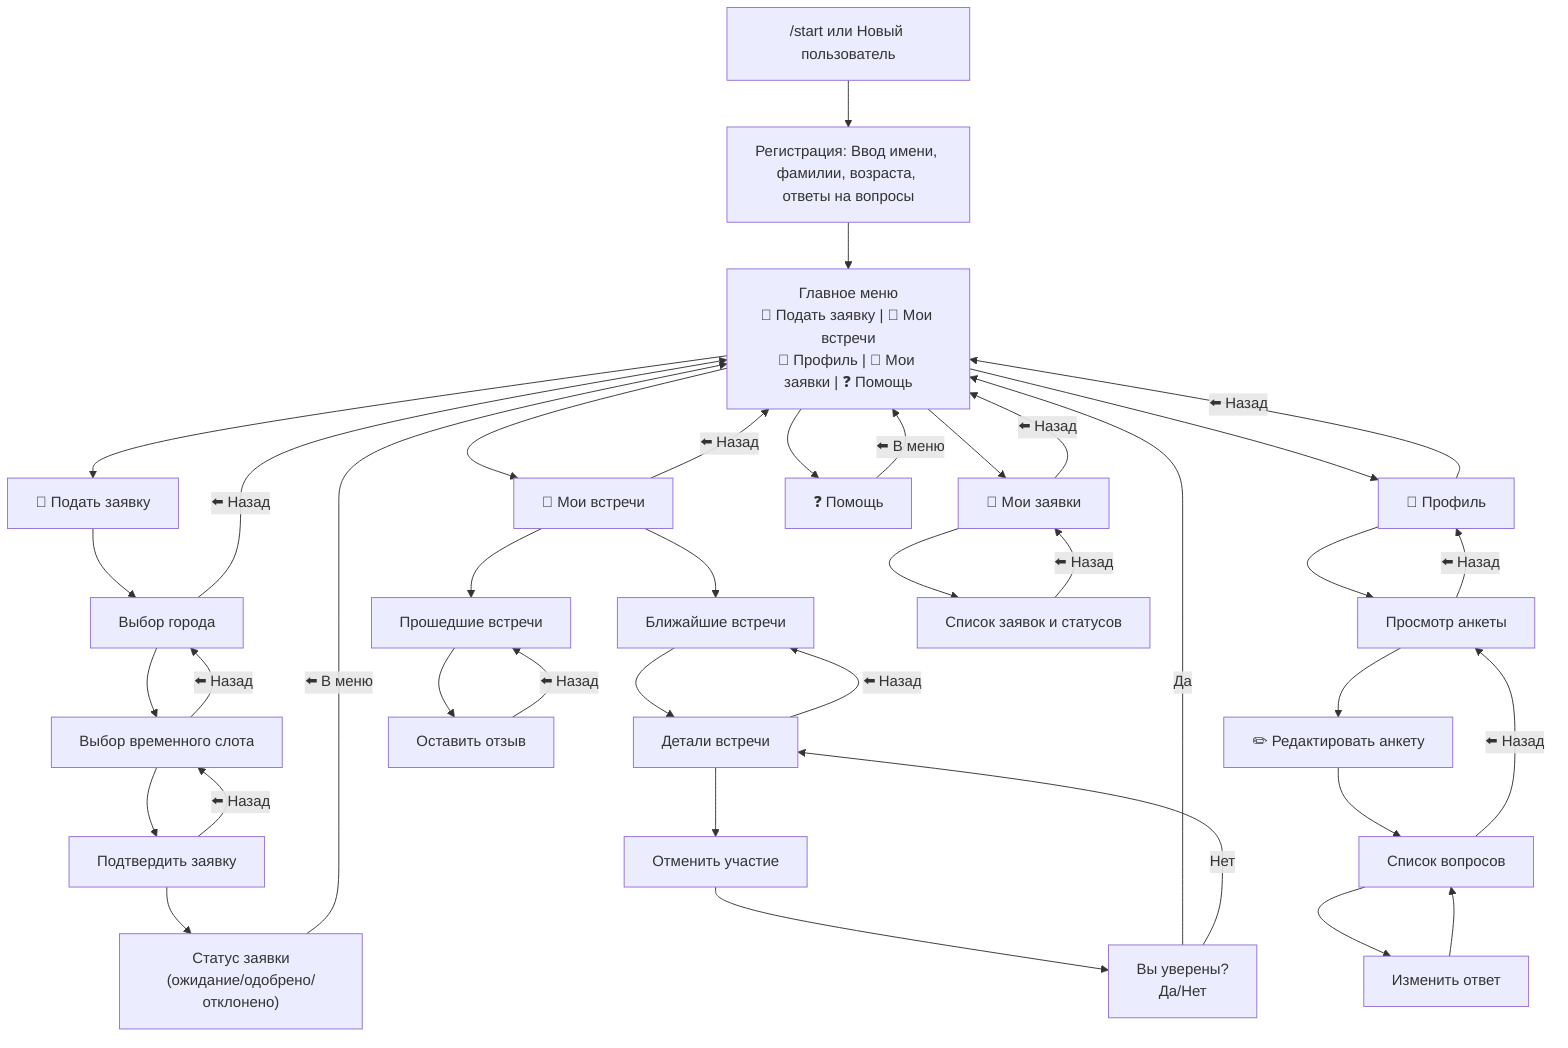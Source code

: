 flowchart TD
    Start["/start или Новый пользователь"]
    Reg["Регистрация: Ввод имени, фамилии, возраста, ответы на вопросы"]
    MainMenu["Главное меню\n📝 Подать заявку | 📅 Мои встречи\n👤 Профиль | 📨 Мои заявки | ❓ Помощь"]

    %% Главное меню
    Start --> Reg
    Reg --> MainMenu

    %% Подать заявку
    MainMenu --> Apply["📝 Подать заявку"]
    Apply --> City["Выбор города"]
    City -->|⬅️ Назад| MainMenu
    City --> TimeSlot["Выбор временного слота"]
    TimeSlot -->|⬅️ Назад| City
    TimeSlot --> ConfirmApp["Подтвердить заявку"]
    ConfirmApp -->|⬅️ Назад| TimeSlot
    ConfirmApp --> AppStatus["Статус заявки\n(ожидание/одобрено/отклонено)"]
    AppStatus -->|⬅️ В меню| MainMenu

    %% Мои встречи
    MainMenu --> MyMeetings["📅 Мои встречи"]
    MyMeetings --> Upcoming["Ближайшие встречи"]
    MyMeetings --> Past["Прошедшие встречи"]
    Upcoming --> MeetingDetails["Детали встречи"]
    MeetingDetails -->|⬅️ Назад| Upcoming
    MeetingDetails --> CancelMeeting["Отменить участие"]
    CancelMeeting --> ConfirmCancel["Вы уверены?\nДа/Нет"]
    ConfirmCancel -->|Да| MainMenu
    ConfirmCancel -->|Нет| MeetingDetails
    Past --> Feedback["Оставить отзыв"]
    Feedback -->|⬅️ Назад| Past
    MyMeetings -->|⬅️ Назад| MainMenu

    %% Профиль
    MainMenu --> Profile["👤 Профиль"]
    Profile --> ViewProfile["Просмотр анкеты"]
    ViewProfile --> EditProfile["✏️ Редактировать анкету"]
    EditProfile --> QuestionsList["Список вопросов"]
    QuestionsList --> EditAnswer["Изменить ответ"]
    EditAnswer --> QuestionsList
    QuestionsList -->|⬅️ Назад| ViewProfile
    ViewProfile -->|⬅️ Назад| Profile
    Profile -->|⬅️ Назад| MainMenu

    %% Мои заявки
    MainMenu --> Applications["📨 Мои заявки"]
    Applications --> AppList["Список заявок и статусов"]
    AppList -->|⬅️ Назад| Applications
    Applications -->|⬅️ Назад| MainMenu

    %% Помощь
    MainMenu --> Help["❓ Помощь"]
    Help -->|⬅️ В меню| MainMenu